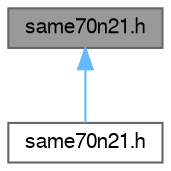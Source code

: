 digraph "same70n21.h"
{
 // LATEX_PDF_SIZE
  bgcolor="transparent";
  edge [fontname=FreeSans,fontsize=10,labelfontname=FreeSans,labelfontsize=10];
  node [fontname=FreeSans,fontsize=10,shape=box,height=0.2,width=0.4];
  Node1 [label="same70n21.h",height=0.2,width=0.4,color="gray40", fillcolor="grey60", style="filled", fontcolor="black",tooltip="Copyright (c) 2015-2018 Microchip Technology Inc."];
  Node1 -> Node2 [dir="back",color="steelblue1",style="solid"];
  Node2 [label="same70n21.h",height=0.2,width=0.4,color="grey40", fillcolor="white", style="filled",URL="$same70n21_8h.html",tooltip="Copyright (c) 2015-2019 Microchip Technology Inc."];
}
